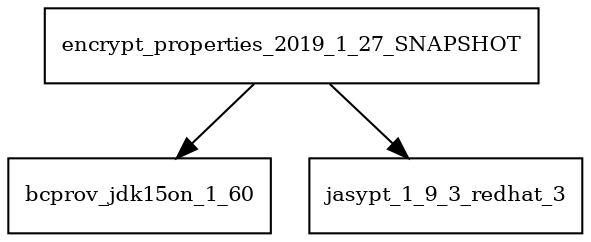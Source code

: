digraph encrypt_properties_2019_1_27_SNAPSHOT_dependencies {
  node [shape = box, fontsize=10.0];
  encrypt_properties_2019_1_27_SNAPSHOT -> bcprov_jdk15on_1_60;
  encrypt_properties_2019_1_27_SNAPSHOT -> jasypt_1_9_3_redhat_3;
}
